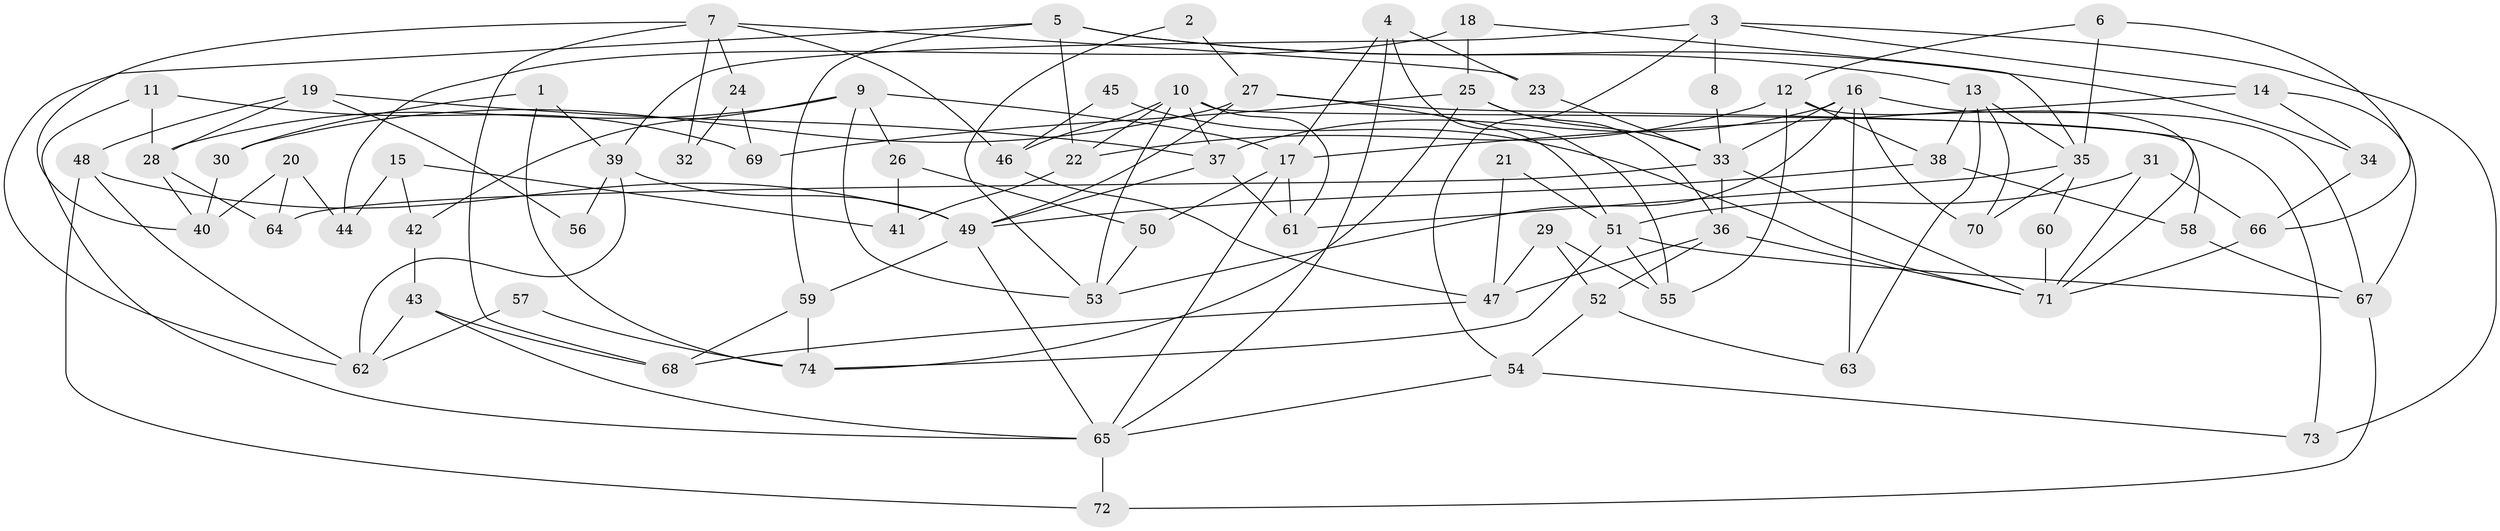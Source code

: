 // Generated by graph-tools (version 1.1) at 2025/11/02/27/25 16:11:19]
// undirected, 74 vertices, 148 edges
graph export_dot {
graph [start="1"]
  node [color=gray90,style=filled];
  1;
  2;
  3;
  4;
  5;
  6;
  7;
  8;
  9;
  10;
  11;
  12;
  13;
  14;
  15;
  16;
  17;
  18;
  19;
  20;
  21;
  22;
  23;
  24;
  25;
  26;
  27;
  28;
  29;
  30;
  31;
  32;
  33;
  34;
  35;
  36;
  37;
  38;
  39;
  40;
  41;
  42;
  43;
  44;
  45;
  46;
  47;
  48;
  49;
  50;
  51;
  52;
  53;
  54;
  55;
  56;
  57;
  58;
  59;
  60;
  61;
  62;
  63;
  64;
  65;
  66;
  67;
  68;
  69;
  70;
  71;
  72;
  73;
  74;
  1 -- 74;
  1 -- 39;
  1 -- 30;
  2 -- 27;
  2 -- 53;
  3 -- 14;
  3 -- 73;
  3 -- 8;
  3 -- 39;
  3 -- 54;
  4 -- 65;
  4 -- 17;
  4 -- 23;
  4 -- 55;
  5 -- 13;
  5 -- 62;
  5 -- 22;
  5 -- 34;
  5 -- 59;
  6 -- 66;
  6 -- 12;
  6 -- 35;
  7 -- 46;
  7 -- 23;
  7 -- 24;
  7 -- 32;
  7 -- 40;
  7 -- 68;
  8 -- 33;
  9 -- 28;
  9 -- 26;
  9 -- 17;
  9 -- 42;
  9 -- 53;
  10 -- 53;
  10 -- 61;
  10 -- 22;
  10 -- 37;
  10 -- 46;
  10 -- 58;
  11 -- 28;
  11 -- 65;
  11 -- 69;
  12 -- 55;
  12 -- 22;
  12 -- 38;
  12 -- 71;
  13 -- 35;
  13 -- 38;
  13 -- 63;
  13 -- 70;
  14 -- 17;
  14 -- 67;
  14 -- 34;
  15 -- 44;
  15 -- 42;
  15 -- 41;
  16 -- 33;
  16 -- 63;
  16 -- 37;
  16 -- 53;
  16 -- 67;
  16 -- 70;
  17 -- 61;
  17 -- 50;
  17 -- 65;
  18 -- 35;
  18 -- 25;
  18 -- 44;
  19 -- 48;
  19 -- 37;
  19 -- 28;
  19 -- 56;
  20 -- 40;
  20 -- 64;
  20 -- 44;
  21 -- 51;
  21 -- 47;
  22 -- 41;
  23 -- 33;
  24 -- 69;
  24 -- 32;
  25 -- 36;
  25 -- 74;
  25 -- 33;
  25 -- 69;
  26 -- 41;
  26 -- 50;
  27 -- 51;
  27 -- 49;
  27 -- 30;
  27 -- 73;
  28 -- 40;
  28 -- 64;
  29 -- 47;
  29 -- 55;
  29 -- 52;
  30 -- 40;
  31 -- 66;
  31 -- 71;
  31 -- 51;
  33 -- 71;
  33 -- 36;
  33 -- 64;
  34 -- 66;
  35 -- 70;
  35 -- 60;
  35 -- 61;
  36 -- 52;
  36 -- 47;
  36 -- 71;
  37 -- 49;
  37 -- 61;
  38 -- 49;
  38 -- 58;
  39 -- 49;
  39 -- 56;
  39 -- 62;
  42 -- 43;
  43 -- 65;
  43 -- 68;
  43 -- 62;
  45 -- 71;
  45 -- 46;
  46 -- 47;
  47 -- 68;
  48 -- 62;
  48 -- 72;
  48 -- 49;
  49 -- 59;
  49 -- 65;
  50 -- 53;
  51 -- 67;
  51 -- 55;
  51 -- 74;
  52 -- 54;
  52 -- 63;
  54 -- 65;
  54 -- 73;
  57 -- 62;
  57 -- 74;
  58 -- 67;
  59 -- 68;
  59 -- 74;
  60 -- 71;
  65 -- 72;
  66 -- 71;
  67 -- 72;
}
